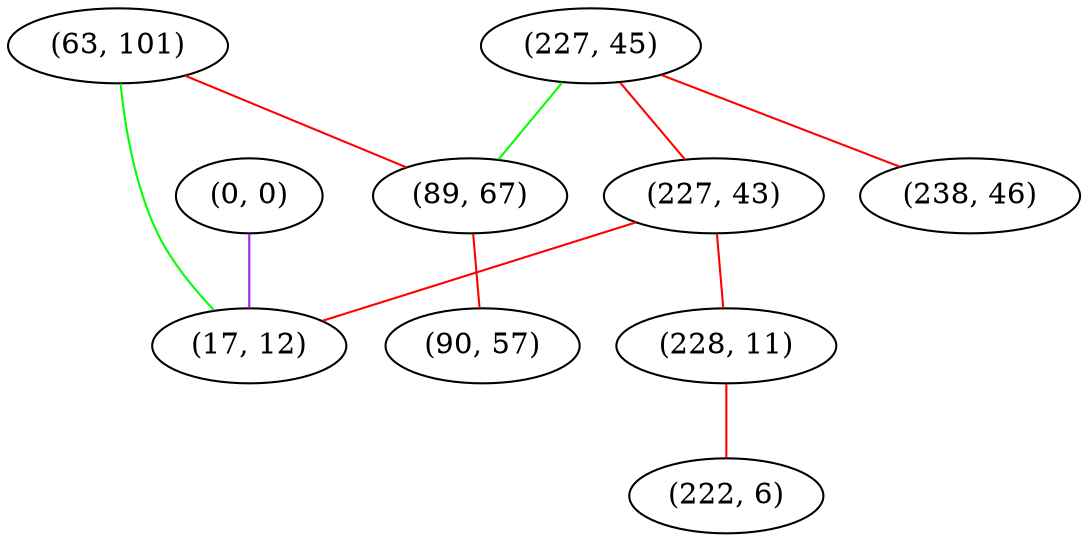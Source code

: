 graph "" {
"(0, 0)";
"(227, 45)";
"(63, 101)";
"(227, 43)";
"(228, 11)";
"(17, 12)";
"(238, 46)";
"(89, 67)";
"(90, 57)";
"(222, 6)";
"(0, 0)" -- "(17, 12)"  [color=purple, key=0, weight=4];
"(227, 45)" -- "(89, 67)"  [color=green, key=0, weight=2];
"(227, 45)" -- "(227, 43)"  [color=red, key=0, weight=1];
"(227, 45)" -- "(238, 46)"  [color=red, key=0, weight=1];
"(63, 101)" -- "(89, 67)"  [color=red, key=0, weight=1];
"(63, 101)" -- "(17, 12)"  [color=green, key=0, weight=2];
"(227, 43)" -- "(228, 11)"  [color=red, key=0, weight=1];
"(227, 43)" -- "(17, 12)"  [color=red, key=0, weight=1];
"(228, 11)" -- "(222, 6)"  [color=red, key=0, weight=1];
"(89, 67)" -- "(90, 57)"  [color=red, key=0, weight=1];
}
